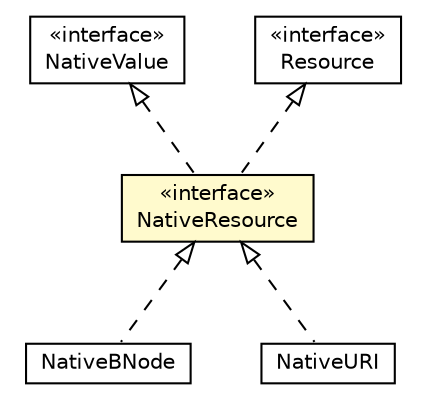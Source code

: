 #!/usr/local/bin/dot
#
# Class diagram 
# Generated by UMLGraph version R5_6-24-gf6e263 (http://www.umlgraph.org/)
#

digraph G {
	edge [fontname="Helvetica",fontsize=10,labelfontname="Helvetica",labelfontsize=10];
	node [fontname="Helvetica",fontsize=10,shape=plaintext];
	nodesep=0.25;
	ranksep=0.5;
	// org.universAAL.context.sesame.sail.model.NativeBNode
	c5915777 [label=<<table title="org.universAAL.context.sesame.sail.model.NativeBNode" border="0" cellborder="1" cellspacing="0" cellpadding="2" port="p" href="./NativeBNode.html">
		<tr><td><table border="0" cellspacing="0" cellpadding="1">
<tr><td align="center" balign="center"> NativeBNode </td></tr>
		</table></td></tr>
		</table>>, URL="./NativeBNode.html", fontname="Helvetica", fontcolor="black", fontsize=10.0];
	// org.universAAL.context.sesame.sail.model.NativeResource
	c5915778 [label=<<table title="org.universAAL.context.sesame.sail.model.NativeResource" border="0" cellborder="1" cellspacing="0" cellpadding="2" port="p" bgcolor="lemonChiffon" href="./NativeResource.html">
		<tr><td><table border="0" cellspacing="0" cellpadding="1">
<tr><td align="center" balign="center"> &#171;interface&#187; </td></tr>
<tr><td align="center" balign="center"> NativeResource </td></tr>
		</table></td></tr>
		</table>>, URL="./NativeResource.html", fontname="Helvetica", fontcolor="black", fontsize=10.0];
	// org.universAAL.context.sesame.sail.model.NativeURI
	c5915779 [label=<<table title="org.universAAL.context.sesame.sail.model.NativeURI" border="0" cellborder="1" cellspacing="0" cellpadding="2" port="p" href="./NativeURI.html">
		<tr><td><table border="0" cellspacing="0" cellpadding="1">
<tr><td align="center" balign="center"> NativeURI </td></tr>
		</table></td></tr>
		</table>>, URL="./NativeURI.html", fontname="Helvetica", fontcolor="black", fontsize=10.0];
	// org.universAAL.context.sesame.sail.model.NativeValue
	c5915780 [label=<<table title="org.universAAL.context.sesame.sail.model.NativeValue" border="0" cellborder="1" cellspacing="0" cellpadding="2" port="p" href="./NativeValue.html">
		<tr><td><table border="0" cellspacing="0" cellpadding="1">
<tr><td align="center" balign="center"> &#171;interface&#187; </td></tr>
<tr><td align="center" balign="center"> NativeValue </td></tr>
		</table></td></tr>
		</table>>, URL="./NativeValue.html", fontname="Helvetica", fontcolor="black", fontsize=10.0];
	//org.universAAL.context.sesame.sail.model.NativeBNode implements org.universAAL.context.sesame.sail.model.NativeResource
	c5915778:p -> c5915777:p [dir=back,arrowtail=empty,style=dashed];
	//org.universAAL.context.sesame.sail.model.NativeResource implements org.universAAL.context.sesame.sail.model.NativeValue
	c5915780:p -> c5915778:p [dir=back,arrowtail=empty,style=dashed];
	//org.universAAL.context.sesame.sail.model.NativeResource implements org.openrdf.model.Resource
	c5917259:p -> c5915778:p [dir=back,arrowtail=empty,style=dashed];
	//org.universAAL.context.sesame.sail.model.NativeURI implements org.universAAL.context.sesame.sail.model.NativeResource
	c5915778:p -> c5915779:p [dir=back,arrowtail=empty,style=dashed];
	// org.openrdf.model.Resource
	c5917259 [label=<<table title="org.openrdf.model.Resource" border="0" cellborder="1" cellspacing="0" cellpadding="2" port="p" href="http://java.sun.com/j2se/1.4.2/docs/api/org/openrdf/model/Resource.html">
		<tr><td><table border="0" cellspacing="0" cellpadding="1">
<tr><td align="center" balign="center"> &#171;interface&#187; </td></tr>
<tr><td align="center" balign="center"> Resource </td></tr>
		</table></td></tr>
		</table>>, URL="http://java.sun.com/j2se/1.4.2/docs/api/org/openrdf/model/Resource.html", fontname="Helvetica", fontcolor="black", fontsize=10.0];
}

